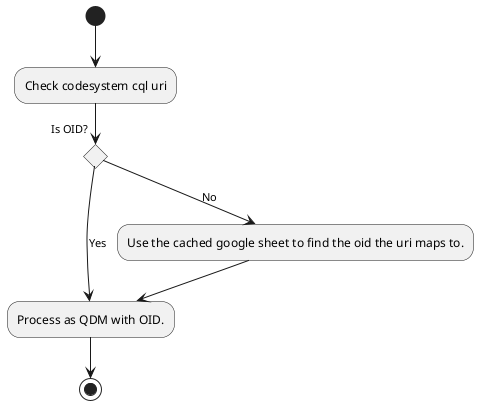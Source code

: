 @startuml
(*)  --> "Check codesystem cql uri"
If "Is OID?" then
--> [Yes] "Process as QDM with OID."
else
--> [No] "Use the cached google sheet to find the oid the uri maps to."
--> "Process as QDM with OID."
Endif
-->(*)
@enduml